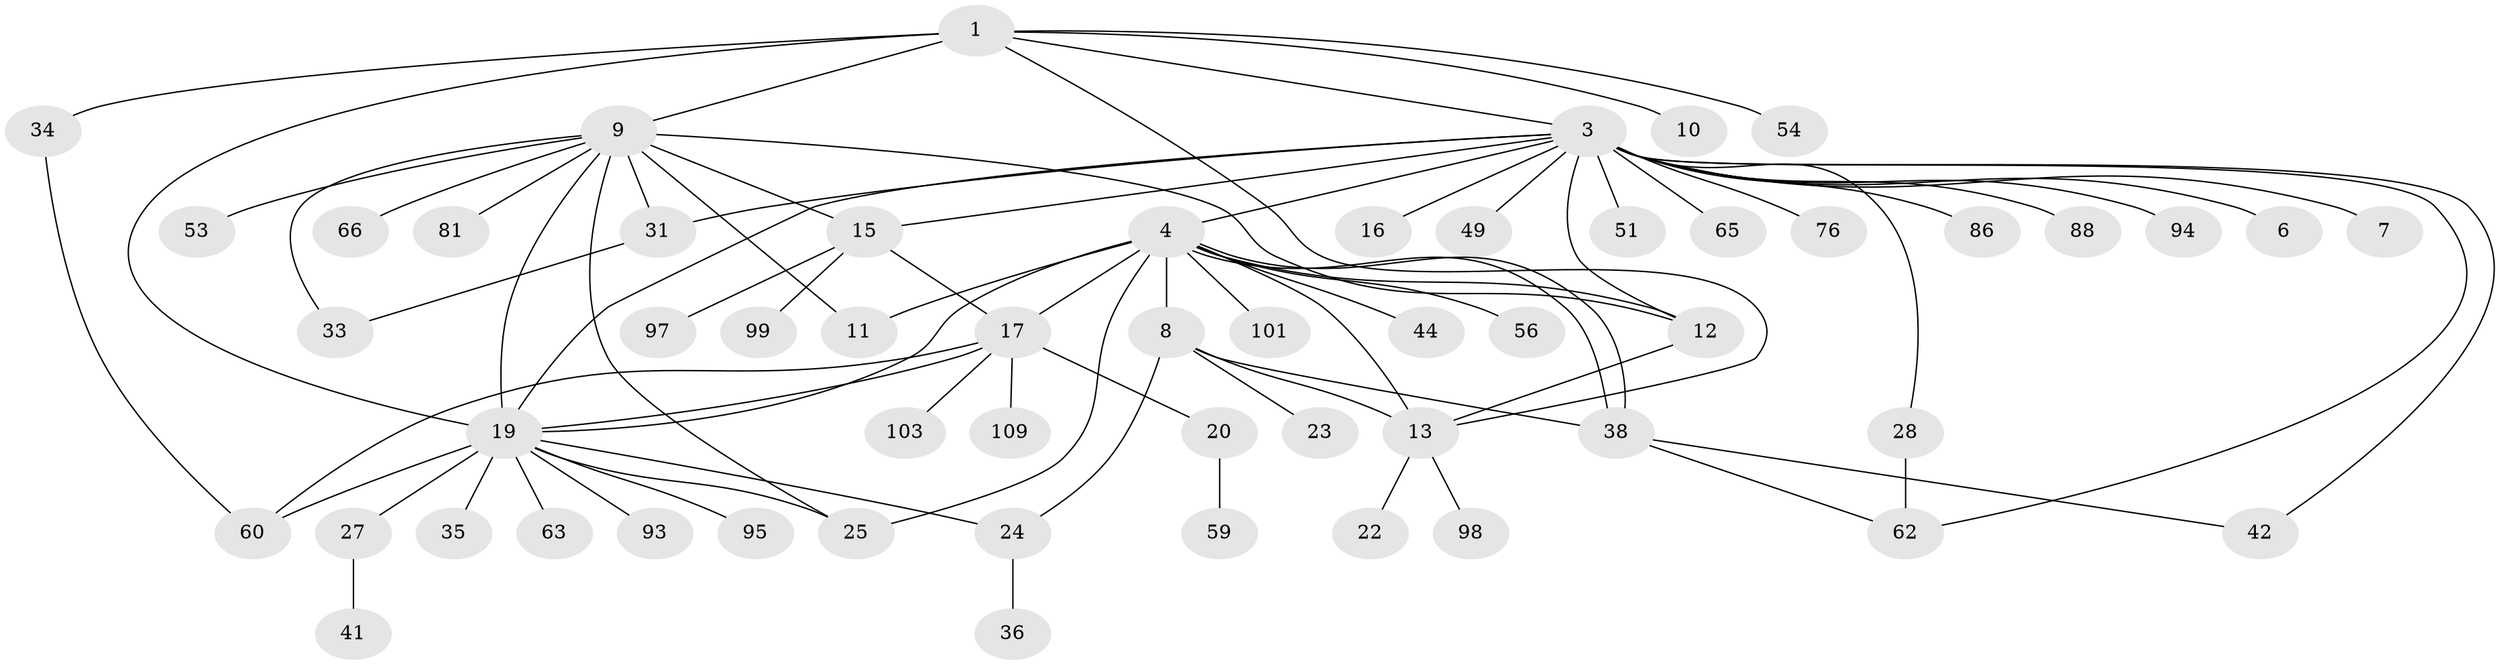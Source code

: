 // original degree distribution, {8: 0.018018018018018018, 2: 0.1891891891891892, 13: 0.018018018018018018, 18: 0.009009009009009009, 12: 0.009009009009009009, 1: 0.5225225225225225, 4: 0.10810810810810811, 7: 0.018018018018018018, 3: 0.08108108108108109, 5: 0.018018018018018018, 15: 0.009009009009009009}
// Generated by graph-tools (version 1.1) at 2025/18/03/04/25 18:18:18]
// undirected, 55 vertices, 78 edges
graph export_dot {
graph [start="1"]
  node [color=gray90,style=filled];
  1 [super="+32+2+67+82"];
  3 [super="+5"];
  4 [super="+21+68+84+79+107+89+55+14+46"];
  6;
  7 [super="+58"];
  8 [super="+30+83+18"];
  9 [super="+26+50"];
  10 [super="+52"];
  11;
  12 [super="+45"];
  13 [super="+57"];
  15;
  16;
  17;
  19 [super="+29+47+75+78+108"];
  20 [super="+71+40"];
  22;
  23;
  24;
  25 [super="+69"];
  27;
  28 [super="+111+43"];
  31 [super="+102+92"];
  33;
  34;
  35;
  36;
  38 [super="+39"];
  41;
  42;
  44;
  49;
  51;
  53;
  54;
  56;
  59;
  60 [super="+80+104+87"];
  62 [super="+73"];
  63;
  65;
  66;
  76;
  81;
  86;
  88;
  93;
  94;
  95;
  97;
  98;
  99;
  101;
  103;
  109;
  1 -- 3;
  1 -- 9 [weight=2];
  1 -- 10;
  1 -- 19;
  1 -- 34;
  1 -- 54;
  1 -- 13;
  3 -- 4 [weight=3];
  3 -- 12;
  3 -- 16;
  3 -- 19;
  3 -- 28;
  3 -- 49;
  3 -- 51;
  3 -- 65;
  3 -- 86;
  3 -- 94;
  3 -- 31;
  3 -- 6;
  3 -- 7 [weight=2];
  3 -- 42;
  3 -- 76;
  3 -- 15;
  3 -- 88;
  3 -- 62;
  4 -- 8;
  4 -- 17;
  4 -- 38;
  4 -- 38;
  4 -- 56;
  4 -- 25;
  4 -- 11;
  4 -- 44;
  4 -- 19;
  4 -- 101;
  4 -- 13 [weight=2];
  4 -- 12;
  8 -- 13;
  8 -- 23;
  8 -- 24;
  8 -- 38;
  9 -- 11;
  9 -- 12;
  9 -- 15;
  9 -- 31;
  9 -- 33;
  9 -- 53;
  9 -- 66;
  9 -- 81;
  9 -- 25;
  9 -- 19;
  12 -- 13;
  13 -- 22;
  13 -- 98;
  15 -- 17;
  15 -- 97;
  15 -- 99;
  17 -- 20;
  17 -- 60;
  17 -- 103;
  17 -- 109;
  17 -- 19;
  19 -- 24;
  19 -- 25;
  19 -- 27;
  19 -- 35;
  19 -- 63;
  19 -- 93;
  19 -- 95;
  19 -- 60 [weight=2];
  20 -- 59;
  24 -- 36;
  27 -- 41;
  28 -- 62;
  31 -- 33;
  34 -- 60;
  38 -- 42;
  38 -- 62;
}
